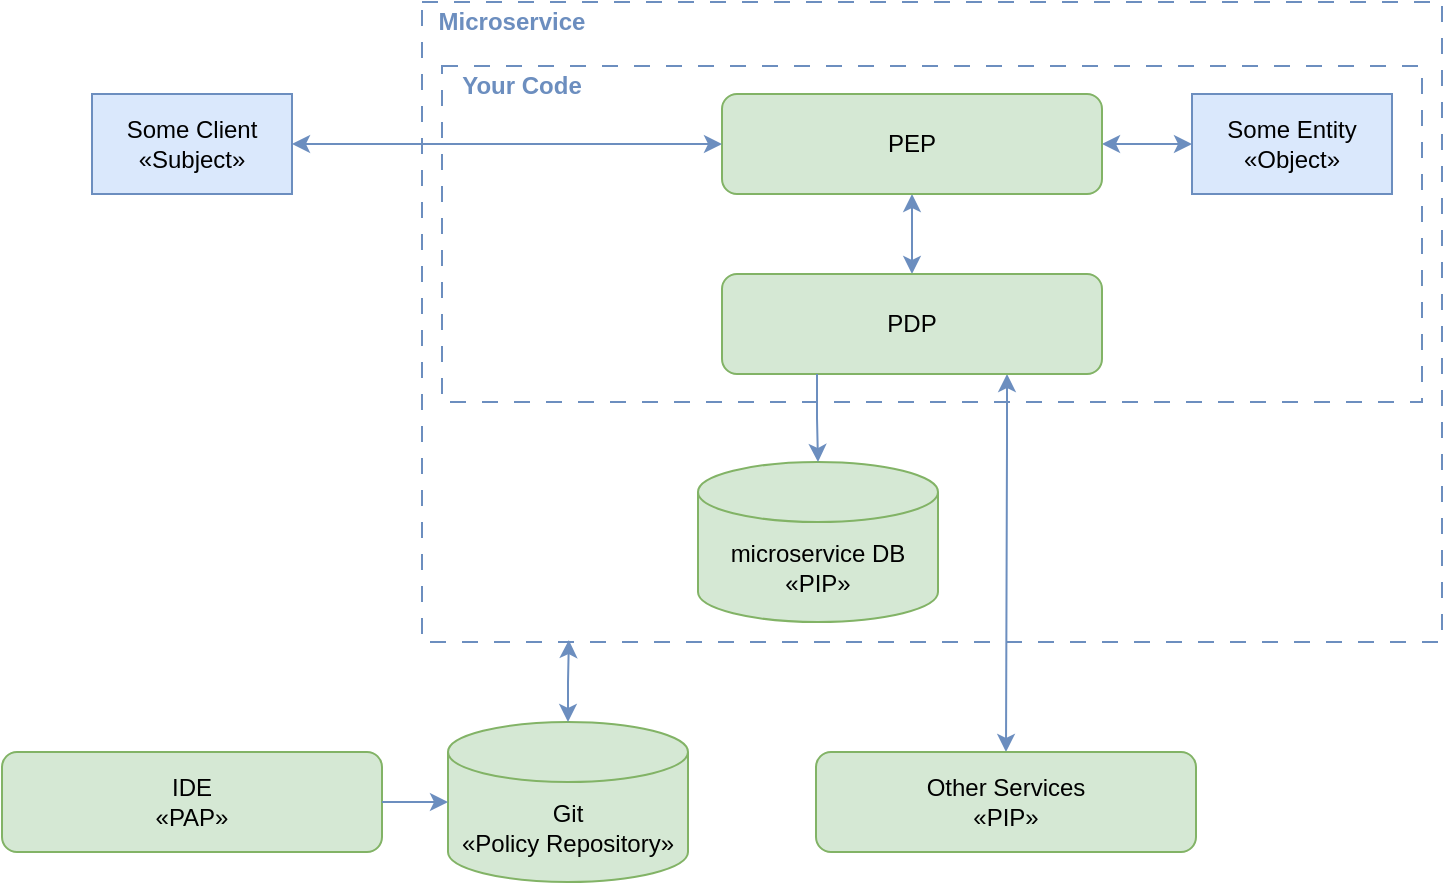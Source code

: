 <mxfile version="27.1.4">
  <diagram name="Page-1" id="vSZzm0c0lSDc5pFVxaaF">
    <mxGraphModel dx="1371" dy="887" grid="1" gridSize="10" guides="1" tooltips="1" connect="1" arrows="1" fold="1" page="1" pageScale="1" pageWidth="850" pageHeight="1100" math="0" shadow="0">
      <root>
        <mxCell id="0" />
        <mxCell id="1" parent="0" />
        <mxCell id="P9exJsjkpcG24izdwx1V-1" value="" style="rounded=0;whiteSpace=wrap;html=1;fillColor=none;strokeColor=#6c8ebf;dashed=1;dashPattern=8 8;" vertex="1" parent="1">
          <mxGeometry x="250" y="30" width="510" height="320" as="geometry" />
        </mxCell>
        <mxCell id="P9exJsjkpcG24izdwx1V-12" value="" style="rounded=0;whiteSpace=wrap;html=1;fillColor=none;strokeColor=#6c8ebf;dashed=1;dashPattern=8 8;" vertex="1" parent="1">
          <mxGeometry x="260" y="62" width="490" height="168" as="geometry" />
        </mxCell>
        <mxCell id="aPNDeGo1sduExx9jBJkK-10" style="edgeStyle=orthogonalEdgeStyle;rounded=0;orthogonalLoop=1;jettySize=auto;html=1;entryX=0.5;entryY=0;entryDx=0;entryDy=0;startArrow=classic;startFill=1;fillColor=#dae8fc;strokeColor=#6c8ebf;" parent="1" source="aPNDeGo1sduExx9jBJkK-1" target="aPNDeGo1sduExx9jBJkK-5" edge="1">
          <mxGeometry relative="1" as="geometry" />
        </mxCell>
        <mxCell id="aPNDeGo1sduExx9jBJkK-16" style="edgeStyle=orthogonalEdgeStyle;rounded=0;orthogonalLoop=1;jettySize=auto;html=1;entryX=0;entryY=0.5;entryDx=0;entryDy=0;startArrow=classic;startFill=1;fillColor=#dae8fc;strokeColor=#6c8ebf;" parent="1" source="aPNDeGo1sduExx9jBJkK-1" target="aPNDeGo1sduExx9jBJkK-4" edge="1">
          <mxGeometry relative="1" as="geometry" />
        </mxCell>
        <mxCell id="aPNDeGo1sduExx9jBJkK-1" value="PEP" style="rounded=1;whiteSpace=wrap;html=1;fillColor=#d5e8d4;strokeColor=#82b366;" parent="1" vertex="1">
          <mxGeometry x="400" y="76" width="190" height="50" as="geometry" />
        </mxCell>
        <mxCell id="aPNDeGo1sduExx9jBJkK-15" style="edgeStyle=orthogonalEdgeStyle;rounded=0;orthogonalLoop=1;jettySize=auto;html=1;entryX=0;entryY=0.5;entryDx=0;entryDy=0;startArrow=classic;startFill=1;fillColor=#dae8fc;strokeColor=#6c8ebf;" parent="1" source="aPNDeGo1sduExx9jBJkK-2" target="aPNDeGo1sduExx9jBJkK-1" edge="1">
          <mxGeometry relative="1" as="geometry" />
        </mxCell>
        <mxCell id="aPNDeGo1sduExx9jBJkK-2" value="Some Client&lt;br&gt;«Subject»" style="rounded=0;whiteSpace=wrap;html=1;fillColor=#dae8fc;strokeColor=#6c8ebf;" parent="1" vertex="1">
          <mxGeometry x="85" y="76" width="100" height="50" as="geometry" />
        </mxCell>
        <mxCell id="aPNDeGo1sduExx9jBJkK-4" value="Some Entity&lt;br&gt;«Object»" style="rounded=0;whiteSpace=wrap;html=1;fillColor=#dae8fc;strokeColor=#6c8ebf;" parent="1" vertex="1">
          <mxGeometry x="635" y="76" width="100" height="50" as="geometry" />
        </mxCell>
        <mxCell id="P9exJsjkpcG24izdwx1V-6" style="edgeStyle=orthogonalEdgeStyle;rounded=0;orthogonalLoop=1;jettySize=auto;html=1;entryX=0.5;entryY=0;entryDx=0;entryDy=0;fillColor=#dae8fc;strokeColor=#6c8ebf;startArrow=classic;startFill=1;exitX=0.75;exitY=1;exitDx=0;exitDy=0;" edge="1" parent="1" source="aPNDeGo1sduExx9jBJkK-5" target="P9exJsjkpcG24izdwx1V-5">
          <mxGeometry relative="1" as="geometry">
            <Array as="points">
              <mxPoint x="542" y="250" />
            </Array>
          </mxGeometry>
        </mxCell>
        <mxCell id="aPNDeGo1sduExx9jBJkK-5" value="PDP" style="rounded=1;whiteSpace=wrap;html=1;fillColor=#d5e8d4;strokeColor=#82b366;" parent="1" vertex="1">
          <mxGeometry x="400" y="166" width="190" height="50" as="geometry" />
        </mxCell>
        <mxCell id="aPNDeGo1sduExx9jBJkK-7" value="IDE&lt;br&gt;«PAP»" style="rounded=1;whiteSpace=wrap;html=1;fillColor=#d5e8d4;strokeColor=#82b366;" parent="1" vertex="1">
          <mxGeometry x="40" y="405" width="190" height="50" as="geometry" />
        </mxCell>
        <mxCell id="aPNDeGo1sduExx9jBJkK-8" value="Git&lt;br&gt;«Policy Repository»" style="shape=cylinder3;whiteSpace=wrap;html=1;boundedLbl=1;backgroundOutline=1;size=15;fillColor=#d5e8d4;strokeColor=#82b366;" parent="1" vertex="1">
          <mxGeometry x="263" y="390" width="120" height="80" as="geometry" />
        </mxCell>
        <mxCell id="aPNDeGo1sduExx9jBJkK-9" value="microservice DB&lt;br&gt;«PIP»" style="shape=cylinder3;whiteSpace=wrap;html=1;boundedLbl=1;backgroundOutline=1;size=15;fillColor=#d5e8d4;strokeColor=#82b366;" parent="1" vertex="1">
          <mxGeometry x="388" y="260" width="120" height="80" as="geometry" />
        </mxCell>
        <mxCell id="aPNDeGo1sduExx9jBJkK-14" style="edgeStyle=orthogonalEdgeStyle;rounded=0;orthogonalLoop=1;jettySize=auto;html=1;entryX=0;entryY=0.5;entryDx=0;entryDy=0;entryPerimeter=0;fillColor=#dae8fc;strokeColor=#6c8ebf;" parent="1" source="aPNDeGo1sduExx9jBJkK-7" target="aPNDeGo1sduExx9jBJkK-8" edge="1">
          <mxGeometry relative="1" as="geometry" />
        </mxCell>
        <mxCell id="P9exJsjkpcG24izdwx1V-3" value="Microservice" style="text;html=1;align=center;verticalAlign=middle;whiteSpace=wrap;rounded=0;fillColor=none;fontColor=#6C8EBF;fontStyle=1" vertex="1" parent="1">
          <mxGeometry x="250" y="30" width="90" height="19" as="geometry" />
        </mxCell>
        <mxCell id="P9exJsjkpcG24izdwx1V-5" value="&lt;div&gt;Other Services&lt;/div&gt;«PIP»" style="rounded=1;whiteSpace=wrap;html=1;fillColor=#d5e8d4;strokeColor=#82b366;" vertex="1" parent="1">
          <mxGeometry x="447" y="405" width="190" height="50" as="geometry" />
        </mxCell>
        <mxCell id="P9exJsjkpcG24izdwx1V-13" value="Your Code" style="text;html=1;align=center;verticalAlign=middle;whiteSpace=wrap;rounded=0;fillColor=none;fontColor=#6C8EBF;fontStyle=1" vertex="1" parent="1">
          <mxGeometry x="260" y="62" width="80" height="19" as="geometry" />
        </mxCell>
        <mxCell id="P9exJsjkpcG24izdwx1V-18" style="edgeStyle=orthogonalEdgeStyle;rounded=0;orthogonalLoop=1;jettySize=auto;html=1;entryX=0.5;entryY=0;entryDx=0;entryDy=0;entryPerimeter=0;exitX=0.25;exitY=1;exitDx=0;exitDy=0;fillColor=#dae8fc;strokeColor=#6c8ebf;" edge="1" parent="1" source="aPNDeGo1sduExx9jBJkK-5" target="aPNDeGo1sduExx9jBJkK-9">
          <mxGeometry relative="1" as="geometry" />
        </mxCell>
        <mxCell id="P9exJsjkpcG24izdwx1V-19" style="edgeStyle=orthogonalEdgeStyle;rounded=0;orthogonalLoop=1;jettySize=auto;html=1;entryX=0.144;entryY=0.997;entryDx=0;entryDy=0;entryPerimeter=0;fillColor=#dae8fc;strokeColor=#6c8ebf;startArrow=classic;startFill=1;" edge="1" parent="1" source="aPNDeGo1sduExx9jBJkK-8" target="P9exJsjkpcG24izdwx1V-1">
          <mxGeometry relative="1" as="geometry" />
        </mxCell>
      </root>
    </mxGraphModel>
  </diagram>
</mxfile>
